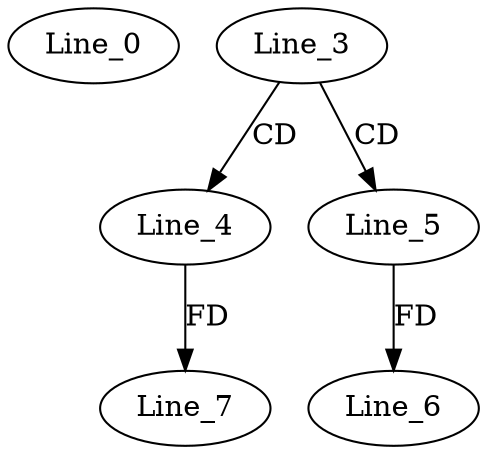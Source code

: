 digraph G {
  Line_0;
  Line_3;
  Line_4;
  Line_5;
  Line_6;
  Line_7;
  Line_3 -> Line_4 [ label="CD" ];
  Line_3 -> Line_5 [ label="CD" ];
  Line_5 -> Line_6 [ label="FD" ];
  Line_4 -> Line_7 [ label="FD" ];
}
